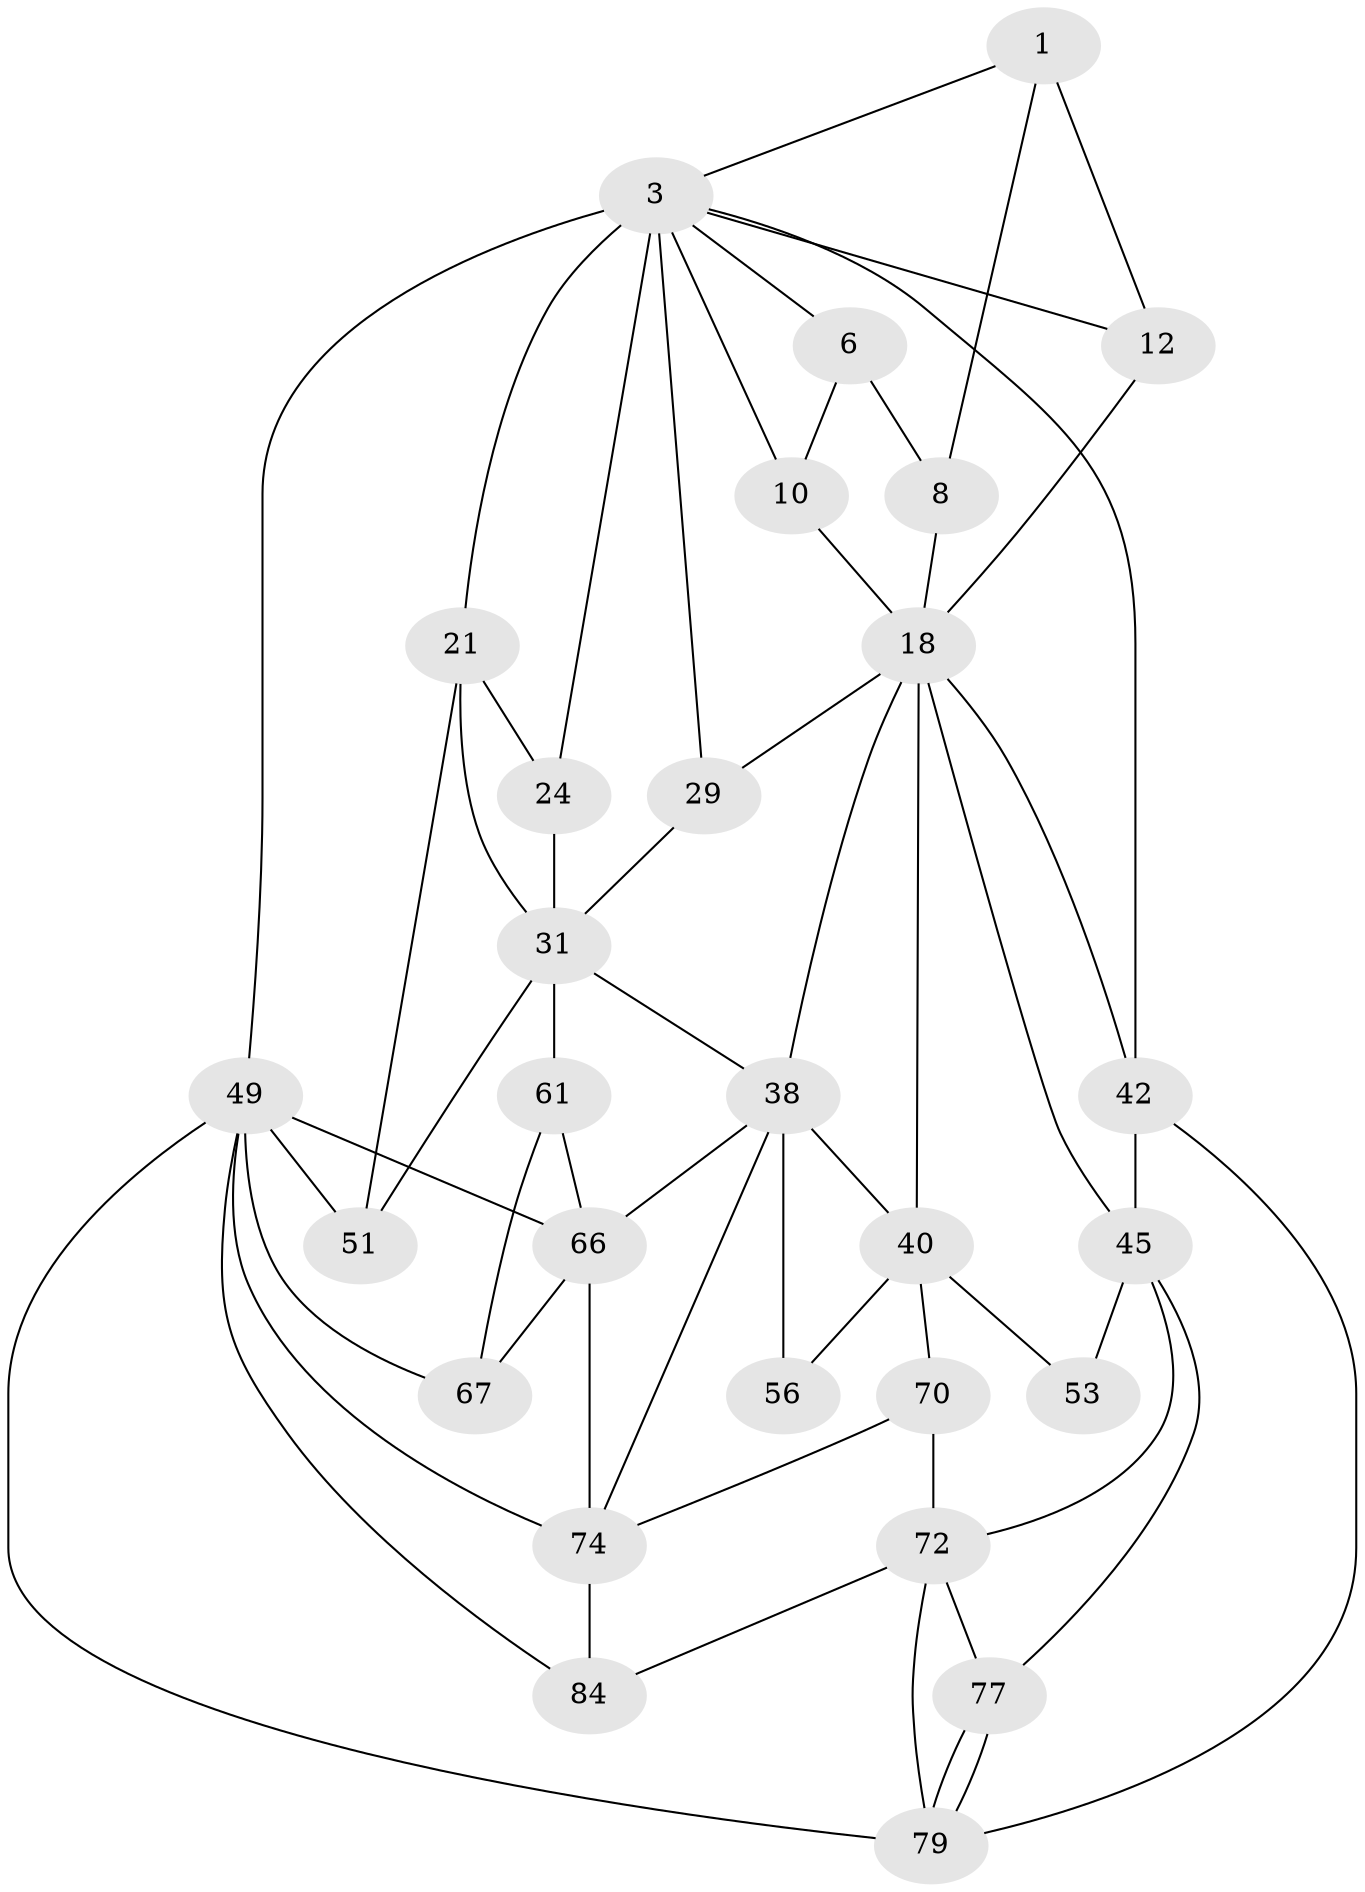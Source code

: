 // original degree distribution, {3: 0.02127659574468085, 4: 0.24468085106382978, 6: 0.22340425531914893, 5: 0.5106382978723404}
// Generated by graph-tools (version 1.1) at 2025/21/03/04/25 18:21:23]
// undirected, 28 vertices, 59 edges
graph export_dot {
graph [start="1"]
  node [color=gray90,style=filled];
  1 [pos="+0.3958479404913557+0",super="+2+7"];
  3 [pos="+0.5120550807562608+0",super="+4+14"];
  6 [pos="+0.07139350938221023+0",super="+9"];
  8 [pos="+0.2947318265418176+0.17928697724519652",super="+20"];
  10 [pos="+0.09653533936429932+0.2558598787593365"];
  12 [pos="+0.4729256548041466+0.14304858938086845",super="+17"];
  18 [pos="+0.3540349747564646+0.33101467194311207",super="+30+19"];
  21 [pos="+0.7088201836535245+0.11176566547703913",super="+23+22"];
  24 [pos="+0.7639139000365278+0.3224967048334937",super="+33+25"];
  29 [pos="+0.5271759390739187+0.3488080389286077"];
  31 [pos="+0.6554947025523139+0.4733068692304403",super="+32+34"];
  38 [pos="+0.40388795107608166+0.49961970046200616",super="+39+48"];
  40 [pos="+0.27201649366284236+0.537678502712432",super="+52"];
  42 [pos="+0.1434638340615032+0.36739382153008715",super="+43"];
  45 [pos="+0.1751964770633759+0.5405734980204967",super="+54+46"];
  49 [pos="+1+1",super="+87+88+50"];
  51 [pos="+1+0.5148163902323742"];
  53 [pos="+0.2396979870712781+0.6573114827225288"];
  56 [pos="+0.3737175342974619+0.6719551573420274"];
  61 [pos="+0.8782067906333142+0.5890949152270751",super="+62"];
  66 [pos="+0.6044700679717551+0.6791651564668909",super="+73"];
  67 [pos="+0.8147566647279667+0.7270943516224847",super="+68"];
  70 [pos="+0.2963892756608837+0.7906980532718484",super="+71"];
  72 [pos="+0.17865875671710743+0.7204038143254733",super="+78"];
  74 [pos="+0.5621237566530644+0.7595818926273616",super="+75+82"];
  77 [pos="+0.08929833624388699+0.8188871048071527"];
  79 [pos="+0.08382801072068385+0.8252686929719893",super="+92+80"];
  84 [pos="+0.451397882482702+0.9511029648327209",super="+90"];
  1 -- 3;
  1 -- 12 [weight=2];
  1 -- 8 [weight=2];
  3 -- 49 [weight=2];
  3 -- 6;
  3 -- 10;
  3 -- 21 [weight=2];
  3 -- 12;
  3 -- 29;
  3 -- 42;
  3 -- 24;
  6 -- 8;
  6 -- 10;
  8 -- 18;
  10 -- 18;
  12 -- 18;
  18 -- 29;
  18 -- 38;
  18 -- 40;
  18 -- 42;
  18 -- 45;
  21 -- 24 [weight=2];
  21 -- 51;
  21 -- 31;
  24 -- 31 [weight=2];
  29 -- 31;
  31 -- 61 [weight=2];
  31 -- 38;
  31 -- 51;
  38 -- 40;
  38 -- 56 [weight=2];
  38 -- 66;
  38 -- 74;
  40 -- 56;
  40 -- 53 [weight=2];
  40 -- 70;
  42 -- 45 [weight=2];
  42 -- 79;
  45 -- 77;
  45 -- 53;
  45 -- 72;
  49 -- 84;
  49 -- 79 [weight=2];
  49 -- 66;
  49 -- 67;
  49 -- 51;
  49 -- 74;
  61 -- 67 [weight=2];
  61 -- 66;
  66 -- 67;
  66 -- 74 [weight=2];
  70 -- 74;
  70 -- 72 [weight=2];
  72 -- 84;
  72 -- 77;
  72 -- 79;
  74 -- 84 [weight=2];
  77 -- 79;
  77 -- 79;
}
